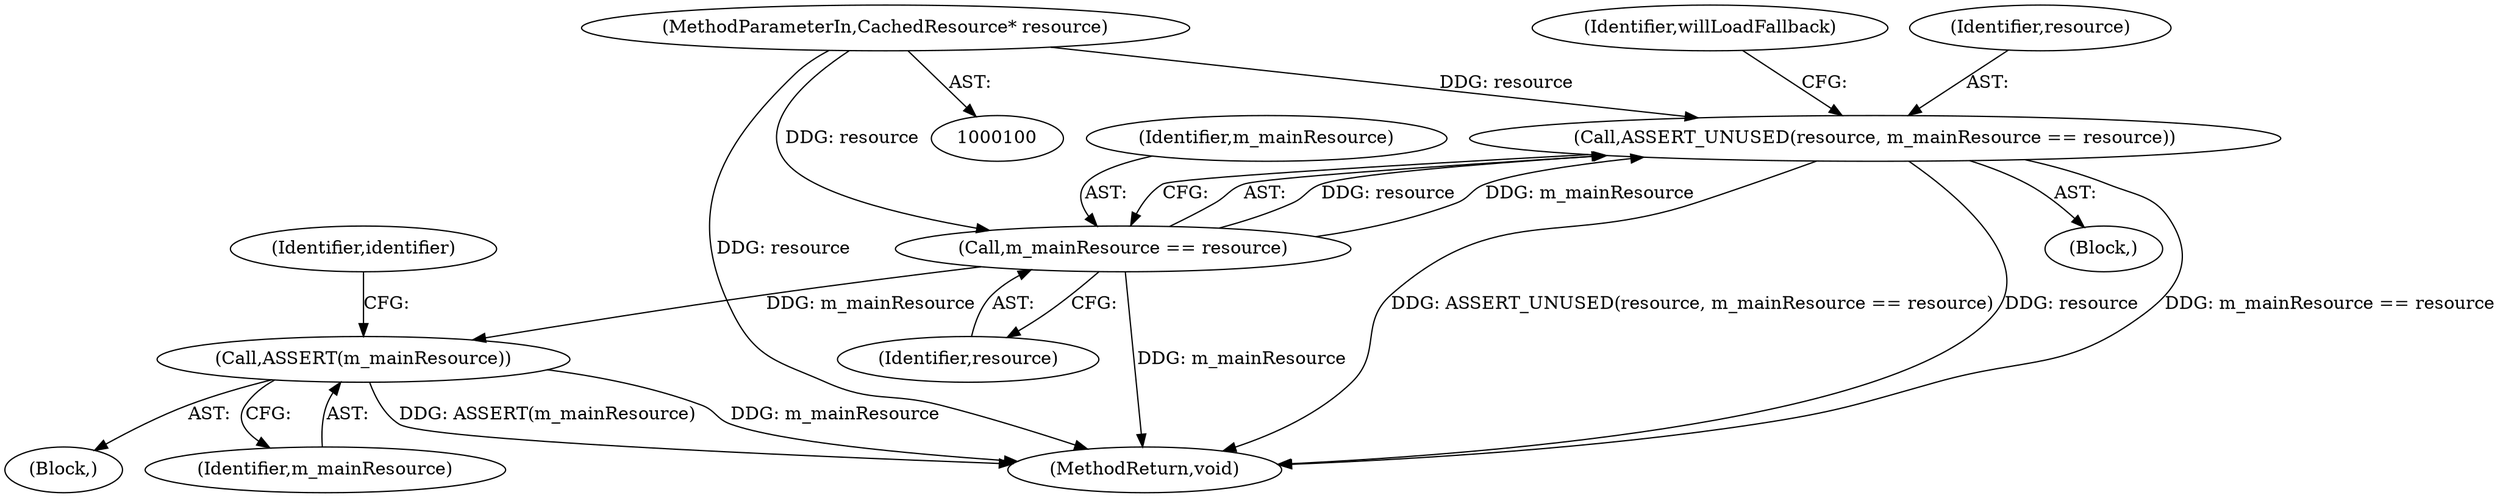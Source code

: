digraph "0_Chrome_a6f7726de20450074a01493e4e85409ce3f2595a_0@pointer" {
"1000101" [label="(MethodParameterIn,CachedResource* resource)"];
"1000104" [label="(Call,ASSERT_UNUSED(resource, m_mainResource == resource))"];
"1000106" [label="(Call,m_mainResource == resource)"];
"1000154" [label="(Call,ASSERT(m_mainResource))"];
"1000104" [label="(Call,ASSERT_UNUSED(resource, m_mainResource == resource))"];
"1000103" [label="(Block,)"];
"1000106" [label="(Call,m_mainResource == resource)"];
"1000147" [label="(Block,)"];
"1000155" [label="(Identifier,m_mainResource)"];
"1000108" [label="(Identifier,resource)"];
"1000158" [label="(Identifier,identifier)"];
"1000105" [label="(Identifier,resource)"];
"1000101" [label="(MethodParameterIn,CachedResource* resource)"];
"1000282" [label="(MethodReturn,void)"];
"1000112" [label="(Identifier,willLoadFallback)"];
"1000107" [label="(Identifier,m_mainResource)"];
"1000154" [label="(Call,ASSERT(m_mainResource))"];
"1000101" -> "1000100"  [label="AST: "];
"1000101" -> "1000282"  [label="DDG: resource"];
"1000101" -> "1000104"  [label="DDG: resource"];
"1000101" -> "1000106"  [label="DDG: resource"];
"1000104" -> "1000103"  [label="AST: "];
"1000104" -> "1000106"  [label="CFG: "];
"1000105" -> "1000104"  [label="AST: "];
"1000106" -> "1000104"  [label="AST: "];
"1000112" -> "1000104"  [label="CFG: "];
"1000104" -> "1000282"  [label="DDG: ASSERT_UNUSED(resource, m_mainResource == resource)"];
"1000104" -> "1000282"  [label="DDG: resource"];
"1000104" -> "1000282"  [label="DDG: m_mainResource == resource"];
"1000106" -> "1000104"  [label="DDG: resource"];
"1000106" -> "1000104"  [label="DDG: m_mainResource"];
"1000106" -> "1000108"  [label="CFG: "];
"1000107" -> "1000106"  [label="AST: "];
"1000108" -> "1000106"  [label="AST: "];
"1000106" -> "1000282"  [label="DDG: m_mainResource"];
"1000106" -> "1000154"  [label="DDG: m_mainResource"];
"1000154" -> "1000147"  [label="AST: "];
"1000154" -> "1000155"  [label="CFG: "];
"1000155" -> "1000154"  [label="AST: "];
"1000158" -> "1000154"  [label="CFG: "];
"1000154" -> "1000282"  [label="DDG: m_mainResource"];
"1000154" -> "1000282"  [label="DDG: ASSERT(m_mainResource)"];
}
